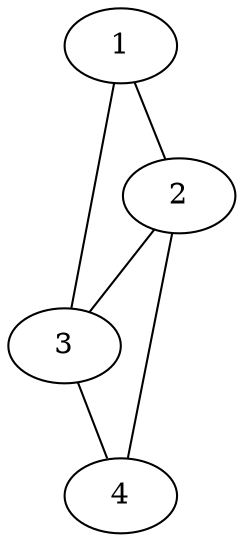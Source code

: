 // distancias entre cidades brasileiras 
// 
// fonte: http://www.areaseg.com/distancias.html em 18 Mar 2015

strict graph cidades{
    "1" -- "2"
    "1" -- "3"
    "2" -- "3"
    "2" -- "4"
    //"3" -- "1"
    "3" -- "4"
    //"4" -- "3"
}
